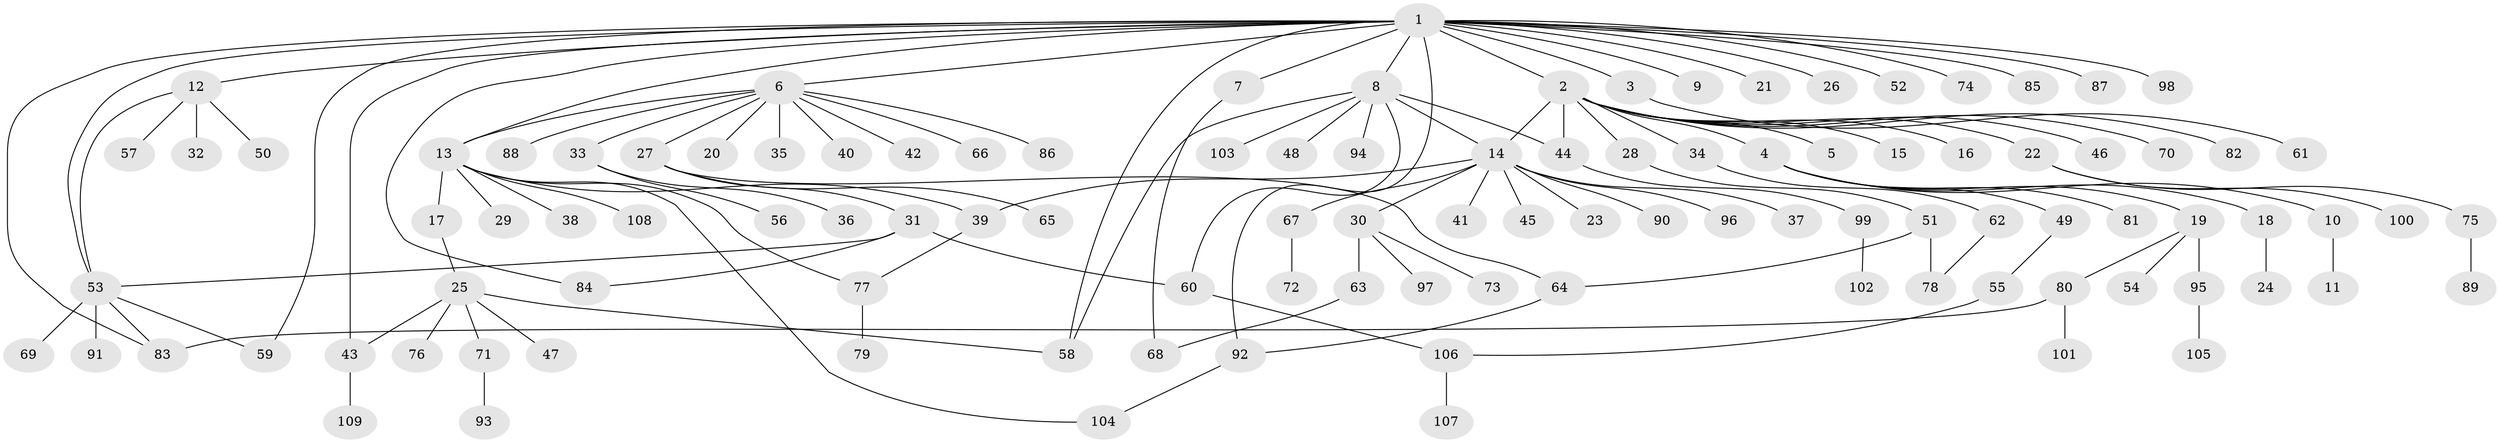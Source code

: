 // Generated by graph-tools (version 1.1) at 2025/25/03/09/25 03:25:54]
// undirected, 109 vertices, 129 edges
graph export_dot {
graph [start="1"]
  node [color=gray90,style=filled];
  1;
  2;
  3;
  4;
  5;
  6;
  7;
  8;
  9;
  10;
  11;
  12;
  13;
  14;
  15;
  16;
  17;
  18;
  19;
  20;
  21;
  22;
  23;
  24;
  25;
  26;
  27;
  28;
  29;
  30;
  31;
  32;
  33;
  34;
  35;
  36;
  37;
  38;
  39;
  40;
  41;
  42;
  43;
  44;
  45;
  46;
  47;
  48;
  49;
  50;
  51;
  52;
  53;
  54;
  55;
  56;
  57;
  58;
  59;
  60;
  61;
  62;
  63;
  64;
  65;
  66;
  67;
  68;
  69;
  70;
  71;
  72;
  73;
  74;
  75;
  76;
  77;
  78;
  79;
  80;
  81;
  82;
  83;
  84;
  85;
  86;
  87;
  88;
  89;
  90;
  91;
  92;
  93;
  94;
  95;
  96;
  97;
  98;
  99;
  100;
  101;
  102;
  103;
  104;
  105;
  106;
  107;
  108;
  109;
  1 -- 2;
  1 -- 3;
  1 -- 6;
  1 -- 7;
  1 -- 8;
  1 -- 9;
  1 -- 12;
  1 -- 13;
  1 -- 21;
  1 -- 26;
  1 -- 43;
  1 -- 52;
  1 -- 53;
  1 -- 58;
  1 -- 59;
  1 -- 74;
  1 -- 83;
  1 -- 84;
  1 -- 85;
  1 -- 87;
  1 -- 92;
  1 -- 98;
  2 -- 4;
  2 -- 5;
  2 -- 14;
  2 -- 15;
  2 -- 16;
  2 -- 22;
  2 -- 28;
  2 -- 34;
  2 -- 44;
  2 -- 46;
  2 -- 70;
  2 -- 82;
  3 -- 61;
  4 -- 10;
  4 -- 18;
  4 -- 19;
  4 -- 49;
  4 -- 81;
  6 -- 13;
  6 -- 20;
  6 -- 27;
  6 -- 33;
  6 -- 35;
  6 -- 40;
  6 -- 42;
  6 -- 66;
  6 -- 86;
  6 -- 88;
  7 -- 68;
  8 -- 14;
  8 -- 44;
  8 -- 48;
  8 -- 58;
  8 -- 60;
  8 -- 94;
  8 -- 103;
  10 -- 11;
  12 -- 32;
  12 -- 50;
  12 -- 53;
  12 -- 57;
  13 -- 17;
  13 -- 29;
  13 -- 38;
  13 -- 39;
  13 -- 77;
  13 -- 104;
  13 -- 108;
  14 -- 23;
  14 -- 30;
  14 -- 37;
  14 -- 39;
  14 -- 41;
  14 -- 45;
  14 -- 67;
  14 -- 90;
  14 -- 96;
  17 -- 25;
  18 -- 24;
  19 -- 54;
  19 -- 80;
  19 -- 95;
  22 -- 75;
  22 -- 100;
  25 -- 43;
  25 -- 47;
  25 -- 58;
  25 -- 71;
  25 -- 76;
  27 -- 31;
  27 -- 64;
  27 -- 65;
  28 -- 51;
  30 -- 63;
  30 -- 73;
  30 -- 97;
  31 -- 53;
  31 -- 60;
  31 -- 84;
  33 -- 36;
  33 -- 56;
  34 -- 62;
  39 -- 77;
  43 -- 109;
  44 -- 99;
  49 -- 55;
  51 -- 64;
  51 -- 78;
  53 -- 59;
  53 -- 69;
  53 -- 83;
  53 -- 91;
  55 -- 106;
  60 -- 106;
  62 -- 78;
  63 -- 68;
  64 -- 92;
  67 -- 72;
  71 -- 93;
  75 -- 89;
  77 -- 79;
  80 -- 83;
  80 -- 101;
  92 -- 104;
  95 -- 105;
  99 -- 102;
  106 -- 107;
}
